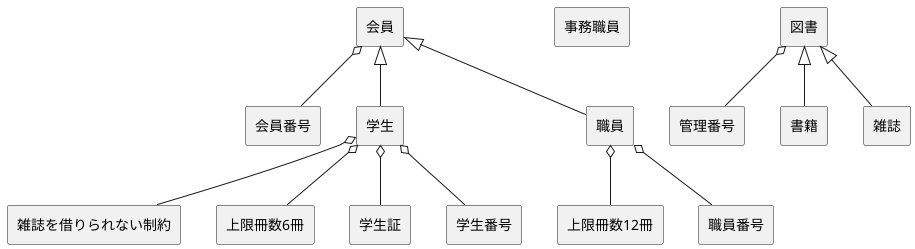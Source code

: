 @startuml 大原情報科学大学・図書館システムドメインモデル図
skinparam componentStyle rectangle
[会員] o-- [会員番号]
[会員] <|-- [学生]
[会員] <|-- [職員]

[学生] o-- [雑誌を借りられない制約]
[学生] o-- [上限冊数6冊]
[学生] o-- [学生証]
[学生] o-- [学生番号]

[職員] o-- [上限冊数12冊]
[職員] o-- [職員番号]

[事務職員]

[図書] o-- [管理番号]
[図書] <|-- [書籍]
[図書] <|-- [雑誌]

@enduml